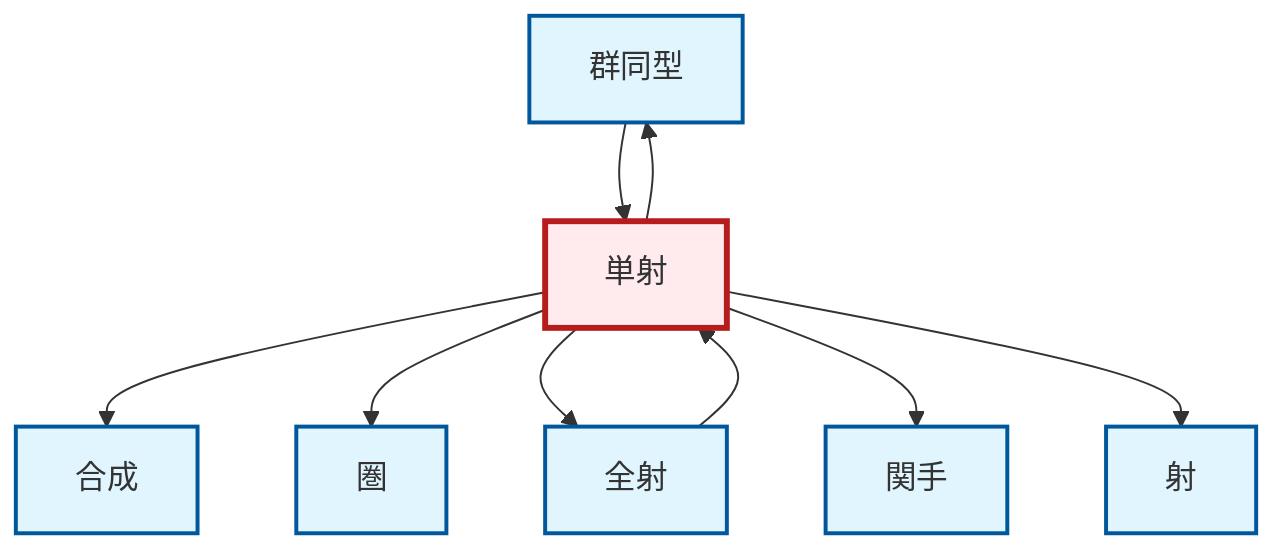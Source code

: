 graph TD
    classDef definition fill:#e1f5fe,stroke:#01579b,stroke-width:2px
    classDef theorem fill:#f3e5f5,stroke:#4a148c,stroke-width:2px
    classDef axiom fill:#fff3e0,stroke:#e65100,stroke-width:2px
    classDef example fill:#e8f5e9,stroke:#1b5e20,stroke-width:2px
    classDef current fill:#ffebee,stroke:#b71c1c,stroke-width:3px
    def-category["圏"]:::definition
    def-functor["関手"]:::definition
    def-isomorphism["群同型"]:::definition
    def-epimorphism["全射"]:::definition
    def-morphism["射"]:::definition
    def-monomorphism["単射"]:::definition
    def-composition["合成"]:::definition
    def-isomorphism --> def-monomorphism
    def-monomorphism --> def-isomorphism
    def-monomorphism --> def-composition
    def-monomorphism --> def-category
    def-monomorphism --> def-epimorphism
    def-epimorphism --> def-monomorphism
    def-monomorphism --> def-functor
    def-monomorphism --> def-morphism
    class def-monomorphism current